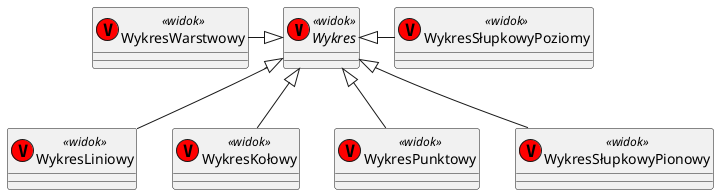 @startuml

abstract class Wykres <<(V,red) widok>>
class WykresSłupkowyPoziomy <<(V,red) widok>>
class WykresLiniowy <<(V,red) widok>>
class WykresKołowy <<(V,red) widok>>
class WykresWarstwowy <<(V,red) widok>>
class WykresPunktowy <<(V,red) widok>>
class WykresSłupkowyPionowy <<(V,red) widok>>

WykresWarstwowy -|> Wykres
Wykres <|- WykresSłupkowyPoziomy
Wykres <|-- WykresLiniowy
Wykres <|-- WykresKołowy
Wykres <|-- WykresPunktowy
Wykres <|-- WykresSłupkowyPionowy

@enduml